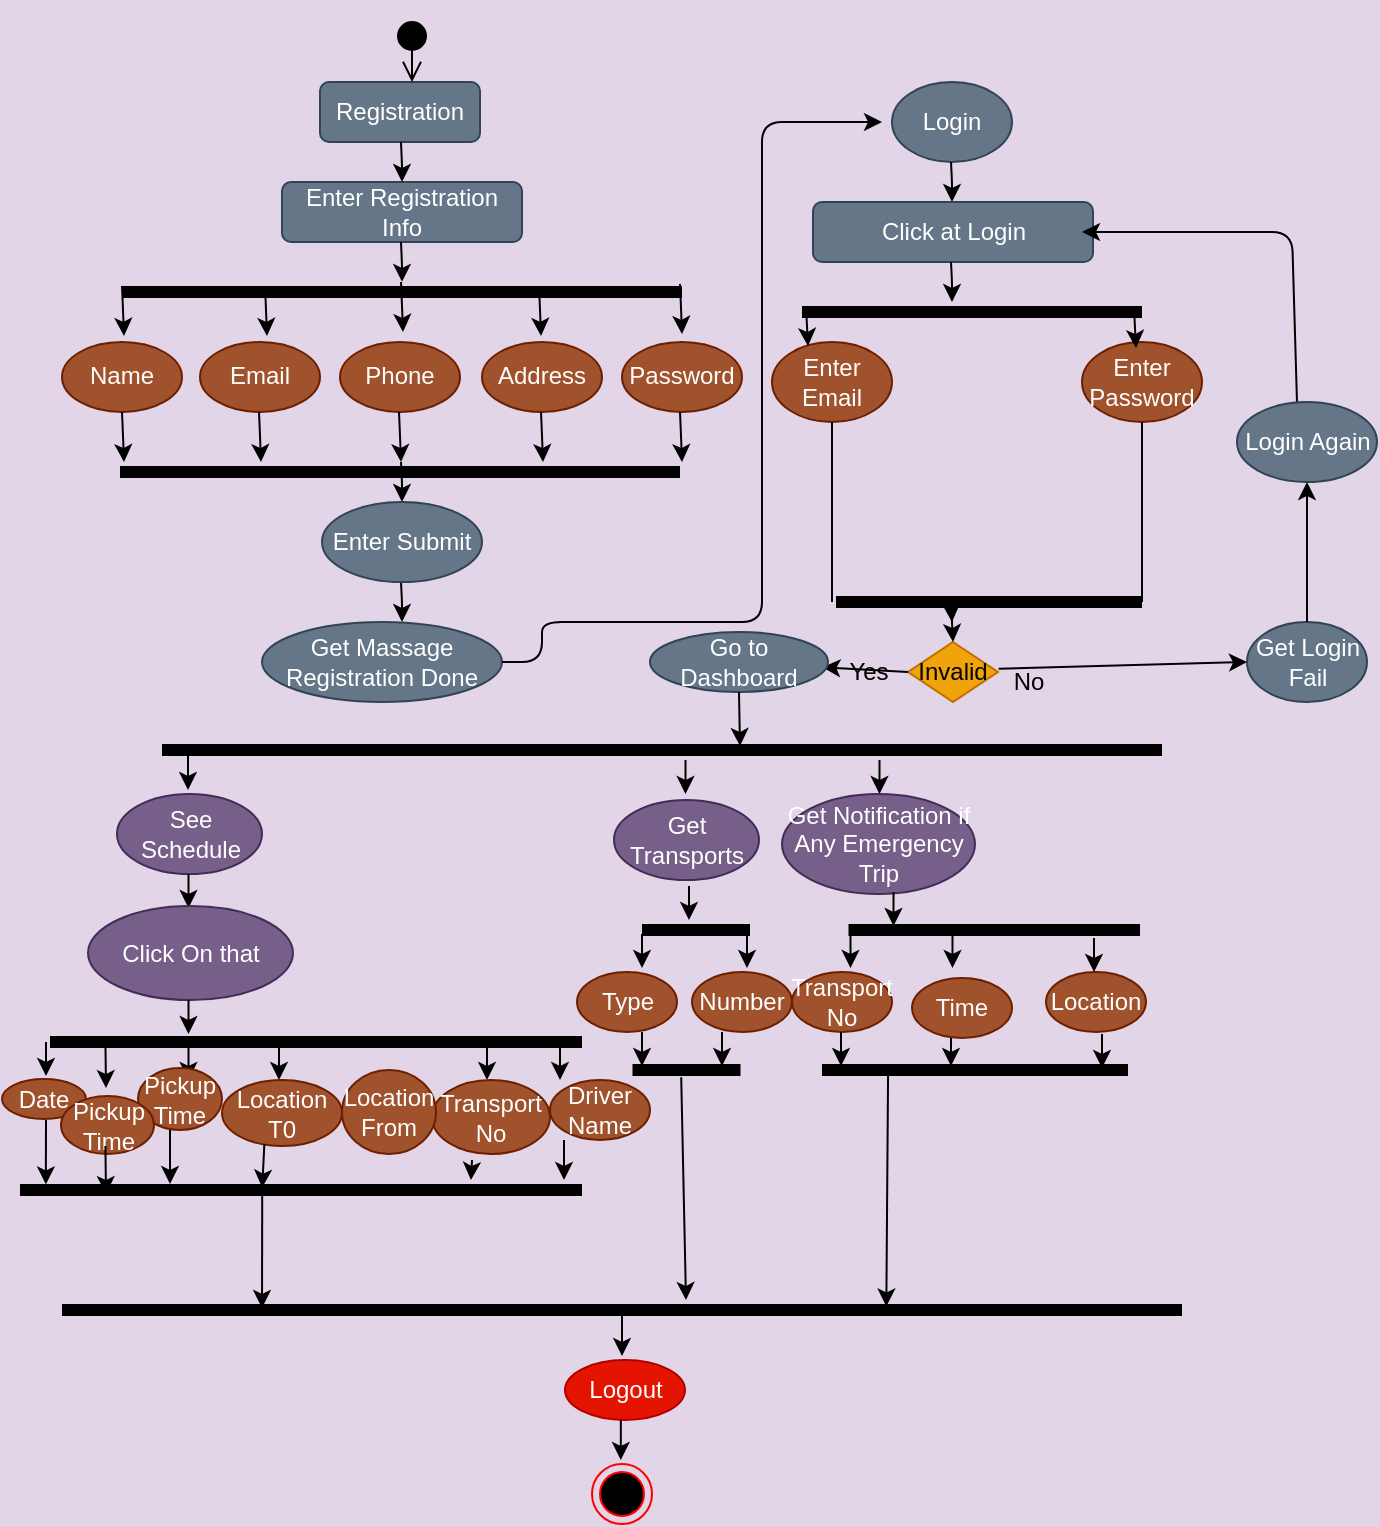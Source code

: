 <mxfile version="15.4.1" type="github">
  <diagram id="tKXObVT6ODstsICqTzrA" name="Page-1">
    <mxGraphModel dx="1422" dy="767" grid="0" gridSize="10" guides="1" tooltips="1" connect="1" arrows="1" fold="1" page="1" pageScale="1" pageWidth="827" pageHeight="1169" background="#E1D5E7" math="0" shadow="0">
      <root>
        <mxCell id="0" />
        <mxCell id="1" parent="0" />
        <mxCell id="a5vDsfFaX1BTuz3lG2Y1-60" value="" style="endArrow=classic;html=1;" parent="1" edge="1">
          <mxGeometry x="30" y="51" width="50" height="50" as="geometry">
            <mxPoint x="199.5" y="261" as="sourcePoint" />
            <mxPoint x="200" y="281" as="targetPoint" />
            <Array as="points">
              <mxPoint x="200" y="271" />
            </Array>
          </mxGeometry>
        </mxCell>
        <mxCell id="a5vDsfFaX1BTuz3lG2Y1-61" value="Get Massage Registration Done" style="ellipse;whiteSpace=wrap;html=1;fillColor=#647687;strokeColor=#314354;fontColor=#ffffff;" parent="1" vertex="1">
          <mxGeometry x="130" y="341" width="120" height="40" as="geometry" />
        </mxCell>
        <mxCell id="a5vDsfFaX1BTuz3lG2Y1-62" value="" style="endArrow=classic;html=1;" parent="1" edge="1">
          <mxGeometry x="30" y="41" width="50" height="50" as="geometry">
            <mxPoint x="199.5" y="321" as="sourcePoint" />
            <mxPoint x="200" y="341" as="targetPoint" />
            <Array as="points">
              <mxPoint x="200" y="331" />
            </Array>
          </mxGeometry>
        </mxCell>
        <mxCell id="a5vDsfFaX1BTuz3lG2Y1-63" value="Enter Submit" style="ellipse;whiteSpace=wrap;html=1;fillColor=#647687;strokeColor=#314354;fontColor=#ffffff;" parent="1" vertex="1">
          <mxGeometry x="160" y="281" width="80" height="40" as="geometry" />
        </mxCell>
        <mxCell id="a5vDsfFaX1BTuz3lG2Y1-64" value="" style="endArrow=classic;html=1;exitX=1;exitY=0.5;exitDx=0;exitDy=0;" parent="1" source="a5vDsfFaX1BTuz3lG2Y1-61" edge="1">
          <mxGeometry x="30" y="71" width="50" height="50" as="geometry">
            <mxPoint x="260" y="351" as="sourcePoint" />
            <mxPoint x="440" y="91" as="targetPoint" />
            <Array as="points">
              <mxPoint x="270" y="361" />
              <mxPoint x="270" y="341" />
              <mxPoint x="380" y="341" />
              <mxPoint x="380" y="261" />
              <mxPoint x="380" y="91" />
            </Array>
          </mxGeometry>
        </mxCell>
        <mxCell id="a5vDsfFaX1BTuz3lG2Y1-65" value="Login" style="ellipse;whiteSpace=wrap;html=1;fillColor=#647687;strokeColor=#314354;fontColor=#ffffff;" parent="1" vertex="1">
          <mxGeometry x="445" y="71" width="60" height="40" as="geometry" />
        </mxCell>
        <mxCell id="a5vDsfFaX1BTuz3lG2Y1-66" value="" style="endArrow=classic;html=1;" parent="1" edge="1">
          <mxGeometry x="30" y="21" width="50" height="50" as="geometry">
            <mxPoint x="474.5" y="111" as="sourcePoint" />
            <mxPoint x="475" y="131" as="targetPoint" />
            <Array as="points">
              <mxPoint x="475" y="121" />
            </Array>
          </mxGeometry>
        </mxCell>
        <mxCell id="a5vDsfFaX1BTuz3lG2Y1-67" value="Click at Login" style="rounded=1;whiteSpace=wrap;html=1;fillColor=#647687;strokeColor=#314354;fontColor=#ffffff;" parent="1" vertex="1">
          <mxGeometry x="405.5" y="131" width="140" height="30" as="geometry" />
        </mxCell>
        <mxCell id="a5vDsfFaX1BTuz3lG2Y1-68" value="" style="endArrow=classic;html=1;" parent="1" edge="1">
          <mxGeometry x="30" y="11" width="50" height="50" as="geometry">
            <mxPoint x="474.5" y="161" as="sourcePoint" />
            <mxPoint x="475" y="181" as="targetPoint" />
            <Array as="points">
              <mxPoint x="475" y="171" />
            </Array>
          </mxGeometry>
        </mxCell>
        <mxCell id="a5vDsfFaX1BTuz3lG2Y1-69" value="Enter Email" style="ellipse;whiteSpace=wrap;html=1;fillColor=#a0522d;strokeColor=#6D1F00;fontColor=#ffffff;" parent="1" vertex="1">
          <mxGeometry x="385" y="201" width="60" height="40" as="geometry" />
        </mxCell>
        <mxCell id="a5vDsfFaX1BTuz3lG2Y1-70" value="Enter Password" style="ellipse;whiteSpace=wrap;html=1;fillColor=#a0522d;strokeColor=#6D1F00;fontColor=#ffffff;" parent="1" vertex="1">
          <mxGeometry x="540" y="201" width="60" height="40" as="geometry" />
        </mxCell>
        <mxCell id="a5vDsfFaX1BTuz3lG2Y1-71" value="" style="endArrow=classic;html=1;" parent="1" edge="1">
          <mxGeometry x="56" y="4" width="50" height="50" as="geometry">
            <mxPoint x="566" y="184" as="sourcePoint" />
            <mxPoint x="567" y="204" as="targetPoint" />
            <Array as="points">
              <mxPoint x="566.5" y="194" />
            </Array>
          </mxGeometry>
        </mxCell>
        <mxCell id="a5vDsfFaX1BTuz3lG2Y1-72" value="" style="endArrow=none;html=1;entryX=0.5;entryY=1;entryDx=0;entryDy=0;" parent="1" target="a5vDsfFaX1BTuz3lG2Y1-69" edge="1">
          <mxGeometry x="30" y="71" width="50" height="50" as="geometry">
            <mxPoint x="415" y="331" as="sourcePoint" />
            <mxPoint x="460" y="281" as="targetPoint" />
          </mxGeometry>
        </mxCell>
        <mxCell id="a5vDsfFaX1BTuz3lG2Y1-73" value="" style="endArrow=none;html=1;entryX=0.5;entryY=1;entryDx=0;entryDy=0;" parent="1" target="a5vDsfFaX1BTuz3lG2Y1-70" edge="1">
          <mxGeometry x="30" y="71" width="50" height="50" as="geometry">
            <mxPoint x="570" y="331" as="sourcePoint" />
            <mxPoint x="460" y="281" as="targetPoint" />
          </mxGeometry>
        </mxCell>
        <mxCell id="a5vDsfFaX1BTuz3lG2Y1-74" value="" style="endArrow=classic;html=1;" parent="1" edge="1">
          <mxGeometry x="30" y="71" width="50" height="50" as="geometry">
            <mxPoint x="474.5" y="331" as="sourcePoint" />
            <mxPoint x="475" y="341" as="targetPoint" />
            <Array as="points">
              <mxPoint x="475" y="341" />
            </Array>
          </mxGeometry>
        </mxCell>
        <mxCell id="a5vDsfFaX1BTuz3lG2Y1-75" value="Invalid" style="rhombus;whiteSpace=wrap;html=1;fillColor=#f0a30a;strokeColor=#BD7000;fontColor=#000000;" parent="1" vertex="1">
          <mxGeometry x="453" y="351" width="45" height="30" as="geometry" />
        </mxCell>
        <mxCell id="a5vDsfFaX1BTuz3lG2Y1-76" value="" style="endArrow=classic;html=1;exitX=0;exitY=0.5;exitDx=0;exitDy=0;entryX=-0.07;entryY=0.38;entryDx=0;entryDy=0;entryPerimeter=0;" parent="1" source="a5vDsfFaX1BTuz3lG2Y1-75" target="a5vDsfFaX1BTuz3lG2Y1-78" edge="1">
          <mxGeometry x="30" y="71" width="50" height="50" as="geometry">
            <mxPoint x="410" y="431" as="sourcePoint" />
            <mxPoint x="420" y="381" as="targetPoint" />
          </mxGeometry>
        </mxCell>
        <mxCell id="a5vDsfFaX1BTuz3lG2Y1-77" value="Go to Dashboard" style="ellipse;whiteSpace=wrap;html=1;fillColor=#647687;strokeColor=#314354;fontColor=#ffffff;" parent="1" vertex="1">
          <mxGeometry x="324" y="346" width="89" height="30" as="geometry" />
        </mxCell>
        <mxCell id="a5vDsfFaX1BTuz3lG2Y1-78" value="Yes" style="text;html=1;align=center;verticalAlign=middle;resizable=0;points=[];autosize=1;strokeColor=none;" parent="1" vertex="1">
          <mxGeometry x="413" y="356" width="40" height="20" as="geometry" />
        </mxCell>
        <mxCell id="a5vDsfFaX1BTuz3lG2Y1-79" value="No" style="text;html=1;align=center;verticalAlign=middle;resizable=0;points=[];autosize=1;strokeColor=none;" parent="1" vertex="1">
          <mxGeometry x="498" y="361" width="30" height="20" as="geometry" />
        </mxCell>
        <mxCell id="a5vDsfFaX1BTuz3lG2Y1-80" value="Get Login Fail" style="ellipse;whiteSpace=wrap;html=1;fillColor=#647687;strokeColor=#314354;fontColor=#ffffff;" parent="1" vertex="1">
          <mxGeometry x="622.5" y="341" width="60" height="40" as="geometry" />
        </mxCell>
        <mxCell id="a5vDsfFaX1BTuz3lG2Y1-81" value="" style="endArrow=classic;html=1;entryX=0;entryY=0.5;entryDx=0;entryDy=0;exitX=0.011;exitY=0.167;exitDx=0;exitDy=0;exitPerimeter=0;" parent="1" source="a5vDsfFaX1BTuz3lG2Y1-79" target="a5vDsfFaX1BTuz3lG2Y1-80" edge="1">
          <mxGeometry x="30" y="63" width="50" height="50" as="geometry">
            <mxPoint x="497" y="373" as="sourcePoint" />
            <mxPoint x="590" y="373" as="targetPoint" />
          </mxGeometry>
        </mxCell>
        <mxCell id="a5vDsfFaX1BTuz3lG2Y1-82" value="" style="endArrow=classic;html=1;exitX=0.5;exitY=0;exitDx=0;exitDy=0;" parent="1" edge="1">
          <mxGeometry x="25" y="71" width="50" height="50" as="geometry">
            <mxPoint x="647.5" y="231" as="sourcePoint" />
            <mxPoint x="540" y="146" as="targetPoint" />
            <Array as="points">
              <mxPoint x="645" y="146" />
            </Array>
          </mxGeometry>
        </mxCell>
        <mxCell id="a5vDsfFaX1BTuz3lG2Y1-83" value="Login Again" style="ellipse;whiteSpace=wrap;html=1;fillColor=#647687;strokeColor=#314354;fontColor=#ffffff;" parent="1" vertex="1">
          <mxGeometry x="617.5" y="231" width="70" height="40" as="geometry" />
        </mxCell>
        <mxCell id="a5vDsfFaX1BTuz3lG2Y1-84" value="" style="endArrow=classic;html=1;exitX=0.5;exitY=0;exitDx=0;exitDy=0;entryX=0.5;entryY=1;entryDx=0;entryDy=0;" parent="1" source="a5vDsfFaX1BTuz3lG2Y1-80" target="a5vDsfFaX1BTuz3lG2Y1-83" edge="1">
          <mxGeometry x="30" y="71" width="50" height="50" as="geometry">
            <mxPoint x="410" y="431" as="sourcePoint" />
            <mxPoint x="460" y="381" as="targetPoint" />
          </mxGeometry>
        </mxCell>
        <mxCell id="a5vDsfFaX1BTuz3lG2Y1-85" value="Registration" style="rounded=1;whiteSpace=wrap;html=1;fillColor=#647687;strokeColor=#314354;fontColor=#ffffff;" parent="1" vertex="1">
          <mxGeometry x="159" y="71" width="80" height="30" as="geometry" />
        </mxCell>
        <mxCell id="a5vDsfFaX1BTuz3lG2Y1-86" value="Enter Registration Info" style="rounded=1;whiteSpace=wrap;html=1;fillColor=#647687;strokeColor=#314354;fontColor=#ffffff;" parent="1" vertex="1">
          <mxGeometry x="140" y="121" width="120" height="30" as="geometry" />
        </mxCell>
        <mxCell id="a5vDsfFaX1BTuz3lG2Y1-87" value="" style="endArrow=classic;html=1;" parent="1" edge="1">
          <mxGeometry x="30" y="66.142" width="50" height="58.294" as="geometry">
            <mxPoint x="199.5" y="101.118" as="sourcePoint" />
            <mxPoint x="200" y="121" as="targetPoint" />
            <Array as="points">
              <mxPoint x="200" y="112.777" />
            </Array>
          </mxGeometry>
        </mxCell>
        <mxCell id="a5vDsfFaX1BTuz3lG2Y1-88" value="" style="endArrow=classic;html=1;" parent="1" edge="1">
          <mxGeometry x="30" y="46.072" width="50" height="58.294" as="geometry">
            <mxPoint x="199.5" y="151.001" as="sourcePoint" />
            <mxPoint x="200" y="170.93" as="targetPoint" />
            <Array as="points">
              <mxPoint x="200" y="162.66" />
            </Array>
          </mxGeometry>
        </mxCell>
        <mxCell id="a5vDsfFaX1BTuz3lG2Y1-89" value="Name" style="ellipse;whiteSpace=wrap;html=1;fillColor=#a0522d;strokeColor=#6D1F00;fontColor=#ffffff;" parent="1" vertex="1">
          <mxGeometry x="30" y="201.004" width="60" height="34.976" as="geometry" />
        </mxCell>
        <mxCell id="a5vDsfFaX1BTuz3lG2Y1-90" value="Email" style="ellipse;whiteSpace=wrap;html=1;fillColor=#a0522d;strokeColor=#6D1F00;fontColor=#ffffff;" parent="1" vertex="1">
          <mxGeometry x="99" y="201.004" width="60" height="34.976" as="geometry" />
        </mxCell>
        <mxCell id="a5vDsfFaX1BTuz3lG2Y1-91" value="Phone" style="ellipse;whiteSpace=wrap;html=1;fillColor=#a0522d;strokeColor=#6D1F00;fontColor=#ffffff;" parent="1" vertex="1">
          <mxGeometry x="169" y="201.004" width="60" height="34.976" as="geometry" />
        </mxCell>
        <mxCell id="a5vDsfFaX1BTuz3lG2Y1-92" value="Address" style="ellipse;whiteSpace=wrap;html=1;fillColor=#a0522d;strokeColor=#6D1F00;fontColor=#ffffff;" parent="1" vertex="1">
          <mxGeometry x="240" y="201.004" width="60" height="34.976" as="geometry" />
        </mxCell>
        <mxCell id="a5vDsfFaX1BTuz3lG2Y1-93" value="Password" style="ellipse;whiteSpace=wrap;html=1;fillColor=#a0522d;strokeColor=#6D1F00;fontColor=#ffffff;" parent="1" vertex="1">
          <mxGeometry x="310" y="201.004" width="60" height="34.976" as="geometry" />
        </mxCell>
        <mxCell id="a5vDsfFaX1BTuz3lG2Y1-94" value="" style="html=1;verticalAlign=bottom;startArrow=circle;startFill=1;endArrow=open;startSize=6;endSize=8;" parent="1" edge="1">
          <mxGeometry x="30" y="40" width="80" as="geometry">
            <mxPoint x="205" y="40" as="sourcePoint" />
            <mxPoint x="205" y="71" as="targetPoint" />
          </mxGeometry>
        </mxCell>
        <mxCell id="a5vDsfFaX1BTuz3lG2Y1-95" value="" style="shape=line;html=1;strokeWidth=6;" parent="1" vertex="1">
          <mxGeometry x="60" y="171" width="280" height="10" as="geometry" />
        </mxCell>
        <mxCell id="a5vDsfFaX1BTuz3lG2Y1-96" value="" style="endArrow=classic;html=1;" parent="1" edge="1">
          <mxGeometry x="30" y="33.092" width="50" height="58.294" as="geometry">
            <mxPoint x="60" y="172.997" as="sourcePoint" />
            <mxPoint x="61" y="197.95" as="targetPoint" />
            <Array as="points">
              <mxPoint x="60.5" y="184.656" />
            </Array>
          </mxGeometry>
        </mxCell>
        <mxCell id="a5vDsfFaX1BTuz3lG2Y1-97" value="" style="endArrow=classic;html=1;" parent="1" edge="1">
          <mxGeometry x="101.5" y="33.092" width="50" height="58.294" as="geometry">
            <mxPoint x="131.5" y="172.997" as="sourcePoint" />
            <mxPoint x="132.5" y="197.95" as="targetPoint" />
            <Array as="points">
              <mxPoint x="132" y="184.656" />
            </Array>
          </mxGeometry>
        </mxCell>
        <mxCell id="a5vDsfFaX1BTuz3lG2Y1-98" value="" style="endArrow=classic;html=1;" parent="1" edge="1">
          <mxGeometry x="169.5" y="31.092" width="50" height="58.294" as="geometry">
            <mxPoint x="199.5" y="170.997" as="sourcePoint" />
            <mxPoint x="200.5" y="195.95" as="targetPoint" />
            <Array as="points">
              <mxPoint x="200" y="182.656" />
            </Array>
          </mxGeometry>
        </mxCell>
        <mxCell id="a5vDsfFaX1BTuz3lG2Y1-99" value="" style="endArrow=classic;html=1;" parent="1" edge="1">
          <mxGeometry x="238.5" y="33.092" width="50" height="58.294" as="geometry">
            <mxPoint x="268.5" y="172.997" as="sourcePoint" />
            <mxPoint x="269.5" y="197.95" as="targetPoint" />
            <Array as="points">
              <mxPoint x="269" y="184.656" />
            </Array>
          </mxGeometry>
        </mxCell>
        <mxCell id="a5vDsfFaX1BTuz3lG2Y1-100" value="" style="endArrow=classic;html=1;" parent="1" edge="1">
          <mxGeometry x="309" y="32.092" width="50" height="58.294" as="geometry">
            <mxPoint x="339" y="171.997" as="sourcePoint" />
            <mxPoint x="340" y="196.95" as="targetPoint" />
            <Array as="points">
              <mxPoint x="339.5" y="183.656" />
            </Array>
          </mxGeometry>
        </mxCell>
        <mxCell id="a5vDsfFaX1BTuz3lG2Y1-101" value="" style="endArrow=classic;html=1;" parent="1" edge="1">
          <mxGeometry x="30" y="96.072" width="50" height="58.294" as="geometry">
            <mxPoint x="60" y="235.977" as="sourcePoint" />
            <mxPoint x="61" y="261" as="targetPoint" />
            <Array as="points">
              <mxPoint x="60.5" y="247.636" />
            </Array>
          </mxGeometry>
        </mxCell>
        <mxCell id="a5vDsfFaX1BTuz3lG2Y1-102" value="" style="endArrow=classic;html=1;" parent="1" edge="1">
          <mxGeometry x="98.5" y="96.072" width="50" height="58.294" as="geometry">
            <mxPoint x="128.5" y="235.977" as="sourcePoint" />
            <mxPoint x="129.5" y="261" as="targetPoint" />
            <Array as="points">
              <mxPoint x="129" y="247.636" />
            </Array>
          </mxGeometry>
        </mxCell>
        <mxCell id="a5vDsfFaX1BTuz3lG2Y1-103" value="" style="endArrow=classic;html=1;" parent="1" edge="1">
          <mxGeometry x="168.5" y="96.072" width="50" height="58.294" as="geometry">
            <mxPoint x="198.5" y="235.977" as="sourcePoint" />
            <mxPoint x="199.5" y="261" as="targetPoint" />
            <Array as="points">
              <mxPoint x="199" y="247.636" />
            </Array>
          </mxGeometry>
        </mxCell>
        <mxCell id="a5vDsfFaX1BTuz3lG2Y1-104" value="" style="endArrow=classic;html=1;" parent="1" edge="1">
          <mxGeometry x="239.5" y="96.072" width="50" height="58.294" as="geometry">
            <mxPoint x="269.5" y="235.977" as="sourcePoint" />
            <mxPoint x="270.5" y="261" as="targetPoint" />
            <Array as="points">
              <mxPoint x="270" y="247.636" />
            </Array>
          </mxGeometry>
        </mxCell>
        <mxCell id="a5vDsfFaX1BTuz3lG2Y1-105" value="" style="endArrow=classic;html=1;" parent="1" edge="1">
          <mxGeometry x="309" y="96.072" width="50" height="58.294" as="geometry">
            <mxPoint x="339" y="235.977" as="sourcePoint" />
            <mxPoint x="340" y="261" as="targetPoint" />
            <Array as="points">
              <mxPoint x="339.5" y="247.636" />
            </Array>
          </mxGeometry>
        </mxCell>
        <mxCell id="a5vDsfFaX1BTuz3lG2Y1-106" value="" style="shape=line;html=1;strokeWidth=6;" parent="1" vertex="1">
          <mxGeometry x="59" y="261" width="280" height="10" as="geometry" />
        </mxCell>
        <mxCell id="a5vDsfFaX1BTuz3lG2Y1-107" value="" style="shape=line;html=1;strokeWidth=6;" parent="1" vertex="1">
          <mxGeometry x="400" y="181" width="170" height="10" as="geometry" />
        </mxCell>
        <mxCell id="a5vDsfFaX1BTuz3lG2Y1-108" value="" style="endArrow=classic;html=1;" parent="1" edge="1">
          <mxGeometry x="-108" y="3" width="50" height="50" as="geometry">
            <mxPoint x="402" y="183" as="sourcePoint" />
            <mxPoint x="403" y="203" as="targetPoint" />
            <Array as="points">
              <mxPoint x="402.5" y="193" />
            </Array>
          </mxGeometry>
        </mxCell>
        <mxCell id="a5vDsfFaX1BTuz3lG2Y1-109" value="" style="endArrow=classic;html=1;" parent="1" edge="1">
          <mxGeometry x="-35.5" y="151" width="50" height="50" as="geometry">
            <mxPoint x="474.5" y="331" as="sourcePoint" />
            <mxPoint x="475.5" y="351" as="targetPoint" />
            <Array as="points">
              <mxPoint x="475" y="341" />
            </Array>
          </mxGeometry>
        </mxCell>
        <mxCell id="a5vDsfFaX1BTuz3lG2Y1-110" value="" style="shape=line;html=1;strokeWidth=6;" parent="1" vertex="1">
          <mxGeometry x="417" y="326" width="153" height="10" as="geometry" />
        </mxCell>
        <mxCell id="a5vDsfFaX1BTuz3lG2Y1-2" value="" style="shape=line;html=1;strokeWidth=6;rotation=0;" parent="1" vertex="1">
          <mxGeometry x="80" y="400" width="500" height="10" as="geometry" />
        </mxCell>
        <mxCell id="a5vDsfFaX1BTuz3lG2Y1-3" value="" style="endArrow=classic;html=1;" parent="1" edge="1">
          <mxGeometry x="35" y="307" width="50" height="50" as="geometry">
            <mxPoint x="93" y="408" as="sourcePoint" />
            <mxPoint x="93" y="425" as="targetPoint" />
          </mxGeometry>
        </mxCell>
        <mxCell id="a5vDsfFaX1BTuz3lG2Y1-4" value="" style="endArrow=classic;html=1;" parent="1" edge="1">
          <mxGeometry x="283.75" y="309" width="50" height="50" as="geometry">
            <mxPoint x="341.75" y="410" as="sourcePoint" />
            <mxPoint x="341.75" y="427" as="targetPoint" />
          </mxGeometry>
        </mxCell>
        <mxCell id="a5vDsfFaX1BTuz3lG2Y1-5" value="" style="endArrow=classic;html=1;" parent="1" edge="1">
          <mxGeometry x="380.75" y="309" width="50" height="50" as="geometry">
            <mxPoint x="438.75" y="410" as="sourcePoint" />
            <mxPoint x="438.75" y="427" as="targetPoint" />
          </mxGeometry>
        </mxCell>
        <mxCell id="a5vDsfFaX1BTuz3lG2Y1-7" value="See Schedule" style="ellipse;whiteSpace=wrap;html=1;fillColor=#76608a;strokeColor=#432D57;fontColor=#ffffff;" parent="1" vertex="1">
          <mxGeometry x="57.5" y="427" width="72.5" height="40" as="geometry" />
        </mxCell>
        <mxCell id="a5vDsfFaX1BTuz3lG2Y1-8" value="Get Transports" style="ellipse;whiteSpace=wrap;html=1;fillColor=#76608a;strokeColor=#432D57;fontColor=#ffffff;" parent="1" vertex="1">
          <mxGeometry x="306" y="430" width="72.5" height="40" as="geometry" />
        </mxCell>
        <mxCell id="a5vDsfFaX1BTuz3lG2Y1-9" value="Get Notification if Any Emergency Trip" style="ellipse;whiteSpace=wrap;html=1;fillColor=#76608a;strokeColor=#432D57;fontColor=#ffffff;" parent="1" vertex="1">
          <mxGeometry x="390" y="427" width="96.5" height="50" as="geometry" />
        </mxCell>
        <mxCell id="a5vDsfFaX1BTuz3lG2Y1-11" value="" style="endArrow=classic;html=1;" parent="1" edge="1">
          <mxGeometry x="35.25" y="366" width="50" height="50" as="geometry">
            <mxPoint x="93.25" y="467" as="sourcePoint" />
            <mxPoint x="93.25" y="484" as="targetPoint" />
          </mxGeometry>
        </mxCell>
        <mxCell id="a5vDsfFaX1BTuz3lG2Y1-12" value="Click On that" style="ellipse;whiteSpace=wrap;html=1;fillColor=#76608a;strokeColor=#432D57;fontColor=#ffffff;" parent="1" vertex="1">
          <mxGeometry x="43" y="483" width="102.5" height="47" as="geometry" />
        </mxCell>
        <mxCell id="a5vDsfFaX1BTuz3lG2Y1-13" value="" style="shape=line;html=1;strokeWidth=6;rotation=0;" parent="1" vertex="1">
          <mxGeometry x="24" y="546" width="266" height="10" as="geometry" />
        </mxCell>
        <mxCell id="a5vDsfFaX1BTuz3lG2Y1-14" value="" style="endArrow=classic;html=1;" parent="1" edge="1">
          <mxGeometry x="35.25" y="429" width="50" height="50" as="geometry">
            <mxPoint x="93.25" y="530" as="sourcePoint" />
            <mxPoint x="93.25" y="547" as="targetPoint" />
          </mxGeometry>
        </mxCell>
        <mxCell id="a5vDsfFaX1BTuz3lG2Y1-15" value="" style="endArrow=classic;html=1;" parent="1" edge="1">
          <mxGeometry x="-29" y="450" width="50" height="50" as="geometry">
            <mxPoint x="22" y="551" as="sourcePoint" />
            <mxPoint x="22" y="568" as="targetPoint" />
          </mxGeometry>
        </mxCell>
        <mxCell id="a5vDsfFaX1BTuz3lG2Y1-16" value="" style="endArrow=classic;html=1;" parent="1" edge="1">
          <mxGeometry x="35.25" y="452" width="50" height="50" as="geometry">
            <mxPoint x="93.25" y="553" as="sourcePoint" />
            <mxPoint x="93.25" y="570" as="targetPoint" />
          </mxGeometry>
        </mxCell>
        <mxCell id="a5vDsfFaX1BTuz3lG2Y1-17" value="" style="endArrow=classic;html=1;" parent="1" edge="1">
          <mxGeometry x="80.5" y="452" width="50" height="50" as="geometry">
            <mxPoint x="138.5" y="553" as="sourcePoint" />
            <mxPoint x="138.5" y="570" as="targetPoint" />
          </mxGeometry>
        </mxCell>
        <mxCell id="a5vDsfFaX1BTuz3lG2Y1-18" value="" style="endArrow=classic;html=1;" parent="1" edge="1">
          <mxGeometry x="184.5" y="452" width="50" height="50" as="geometry">
            <mxPoint x="242.5" y="553" as="sourcePoint" />
            <mxPoint x="242.5" y="570" as="targetPoint" />
          </mxGeometry>
        </mxCell>
        <mxCell id="a5vDsfFaX1BTuz3lG2Y1-19" value="" style="endArrow=classic;html=1;" parent="1" edge="1">
          <mxGeometry x="221" y="452" width="50" height="50" as="geometry">
            <mxPoint x="279" y="553" as="sourcePoint" />
            <mxPoint x="279" y="570" as="targetPoint" />
          </mxGeometry>
        </mxCell>
        <mxCell id="a5vDsfFaX1BTuz3lG2Y1-20" value="Date" style="ellipse;whiteSpace=wrap;html=1;fillColor=#a0522d;strokeColor=#6D1F00;fontColor=#ffffff;" parent="1" vertex="1">
          <mxGeometry y="569.5" width="42" height="20" as="geometry" />
        </mxCell>
        <mxCell id="a5vDsfFaX1BTuz3lG2Y1-21" value="Pickup&lt;br&gt;Time" style="ellipse;whiteSpace=wrap;html=1;fillColor=#a0522d;strokeColor=#6D1F00;fontColor=#ffffff;" parent="1" vertex="1">
          <mxGeometry x="68" y="564" width="42" height="31" as="geometry" />
        </mxCell>
        <mxCell id="a5vDsfFaX1BTuz3lG2Y1-22" value="Location&lt;br&gt;T0" style="ellipse;whiteSpace=wrap;html=1;fillColor=#a0522d;strokeColor=#6D1F00;fontColor=#ffffff;" parent="1" vertex="1">
          <mxGeometry x="110" y="570" width="60" height="33" as="geometry" />
        </mxCell>
        <mxCell id="a5vDsfFaX1BTuz3lG2Y1-23" value="Transport No" style="ellipse;whiteSpace=wrap;html=1;fillColor=#a0522d;strokeColor=#6D1F00;fontColor=#ffffff;" parent="1" vertex="1">
          <mxGeometry x="215" y="570" width="59" height="37" as="geometry" />
        </mxCell>
        <mxCell id="a5vDsfFaX1BTuz3lG2Y1-24" value="Driver Name" style="ellipse;whiteSpace=wrap;html=1;fillColor=#a0522d;strokeColor=#6D1F00;fontColor=#ffffff;" parent="1" vertex="1">
          <mxGeometry x="274" y="570" width="50" height="30" as="geometry" />
        </mxCell>
        <mxCell id="a5vDsfFaX1BTuz3lG2Y1-25" value="" style="shape=line;html=1;strokeWidth=6;rotation=0;" parent="1" vertex="1">
          <mxGeometry x="9" y="620" width="281" height="10" as="geometry" />
        </mxCell>
        <mxCell id="a5vDsfFaX1BTuz3lG2Y1-26" value="" style="endArrow=classic;html=1;" parent="1" edge="1">
          <mxGeometry x="223" y="499" width="50" height="50" as="geometry">
            <mxPoint x="281" y="600" as="sourcePoint" />
            <mxPoint x="281" y="620" as="targetPoint" />
          </mxGeometry>
        </mxCell>
        <mxCell id="a5vDsfFaX1BTuz3lG2Y1-27" value="" style="endArrow=classic;html=1;" parent="1" edge="1">
          <mxGeometry x="176.5" y="502" width="50" height="50" as="geometry">
            <mxPoint x="235" y="610" as="sourcePoint" />
            <mxPoint x="234.5" y="620" as="targetPoint" />
          </mxGeometry>
        </mxCell>
        <mxCell id="a5vDsfFaX1BTuz3lG2Y1-28" value="" style="endArrow=classic;html=1;entryX=0.431;entryY=0.38;entryDx=0;entryDy=0;entryPerimeter=0;exitX=0.353;exitY=0.97;exitDx=0;exitDy=0;exitPerimeter=0;" parent="1" source="a5vDsfFaX1BTuz3lG2Y1-22" target="a5vDsfFaX1BTuz3lG2Y1-25" edge="1">
          <mxGeometry x="80.5" y="489" width="50" height="50" as="geometry">
            <mxPoint x="140" y="606" as="sourcePoint" />
            <mxPoint x="138.5" y="607" as="targetPoint" />
          </mxGeometry>
        </mxCell>
        <mxCell id="a5vDsfFaX1BTuz3lG2Y1-29" value="" style="endArrow=classic;html=1;" parent="1" edge="1">
          <mxGeometry x="27.5" y="489" width="50" height="50" as="geometry">
            <mxPoint x="84" y="595" as="sourcePoint" />
            <mxPoint x="84" y="622" as="targetPoint" />
          </mxGeometry>
        </mxCell>
        <mxCell id="a5vDsfFaX1BTuz3lG2Y1-30" value="" style="endArrow=classic;html=1;entryX=0.04;entryY=0.22;entryDx=0;entryDy=0;entryPerimeter=0;" parent="1" edge="1">
          <mxGeometry x="-36" y="489" width="50" height="50" as="geometry">
            <mxPoint x="22" y="590" as="sourcePoint" />
            <mxPoint x="21.92" y="622.2" as="targetPoint" />
          </mxGeometry>
        </mxCell>
        <mxCell id="a5vDsfFaX1BTuz3lG2Y1-31" value="" style="endArrow=classic;html=1;exitX=0.431;exitY=0.62;exitDx=0;exitDy=0;exitPerimeter=0;" parent="1" source="a5vDsfFaX1BTuz3lG2Y1-25" edge="1">
          <mxGeometry x="18" y="400" width="50" height="50" as="geometry">
            <mxPoint x="390" y="600" as="sourcePoint" />
            <mxPoint x="130" y="684" as="targetPoint" />
          </mxGeometry>
        </mxCell>
        <mxCell id="a5vDsfFaX1BTuz3lG2Y1-32" value="" style="shape=line;html=1;strokeWidth=6;rotation=0;" parent="1" vertex="1">
          <mxGeometry x="320" y="490" width="54" height="10" as="geometry" />
        </mxCell>
        <mxCell id="a5vDsfFaX1BTuz3lG2Y1-33" value="" style="endArrow=classic;html=1;" parent="1" edge="1">
          <mxGeometry x="285.5" y="372" width="50" height="50" as="geometry">
            <mxPoint x="343.5" y="473" as="sourcePoint" />
            <mxPoint x="343.5" y="490" as="targetPoint" />
          </mxGeometry>
        </mxCell>
        <mxCell id="a5vDsfFaX1BTuz3lG2Y1-34" value="" style="endArrow=classic;html=1;" parent="1" edge="1">
          <mxGeometry x="262" y="396" width="50" height="50" as="geometry">
            <mxPoint x="320" y="497" as="sourcePoint" />
            <mxPoint x="320" y="514" as="targetPoint" />
          </mxGeometry>
        </mxCell>
        <mxCell id="a5vDsfFaX1BTuz3lG2Y1-35" value="" style="endArrow=classic;html=1;" parent="1" edge="1">
          <mxGeometry x="314.5" y="396" width="50" height="50" as="geometry">
            <mxPoint x="372.5" y="497" as="sourcePoint" />
            <mxPoint x="372.5" y="514" as="targetPoint" />
          </mxGeometry>
        </mxCell>
        <mxCell id="a5vDsfFaX1BTuz3lG2Y1-36" value="Type" style="ellipse;whiteSpace=wrap;html=1;fillColor=#a0522d;strokeColor=#6D1F00;fontColor=#ffffff;" parent="1" vertex="1">
          <mxGeometry x="287.5" y="516" width="50" height="30" as="geometry" />
        </mxCell>
        <mxCell id="a5vDsfFaX1BTuz3lG2Y1-37" value="Number" style="ellipse;whiteSpace=wrap;html=1;fillColor=#a0522d;strokeColor=#6D1F00;fontColor=#ffffff;" parent="1" vertex="1">
          <mxGeometry x="345" y="516" width="50" height="30" as="geometry" />
        </mxCell>
        <mxCell id="a5vDsfFaX1BTuz3lG2Y1-38" value="" style="shape=line;html=1;strokeWidth=6;rotation=0;" parent="1" vertex="1">
          <mxGeometry x="315.25" y="560" width="54" height="10" as="geometry" />
        </mxCell>
        <mxCell id="a5vDsfFaX1BTuz3lG2Y1-39" value="" style="endArrow=classic;html=1;" parent="1" edge="1">
          <mxGeometry x="302" y="445" width="50" height="50" as="geometry">
            <mxPoint x="360" y="546" as="sourcePoint" />
            <mxPoint x="360" y="563" as="targetPoint" />
          </mxGeometry>
        </mxCell>
        <mxCell id="a5vDsfFaX1BTuz3lG2Y1-40" value="" style="endArrow=classic;html=1;" parent="1" edge="1">
          <mxGeometry x="262" y="445" width="50" height="50" as="geometry">
            <mxPoint x="320" y="546" as="sourcePoint" />
            <mxPoint x="320" y="563" as="targetPoint" />
          </mxGeometry>
        </mxCell>
        <mxCell id="a5vDsfFaX1BTuz3lG2Y1-41" value="" style="endArrow=classic;html=1;exitX=0.451;exitY=0.86;exitDx=0;exitDy=0;exitPerimeter=0;" parent="1" source="a5vDsfFaX1BTuz3lG2Y1-38" edge="1">
          <mxGeometry x="18" y="400" width="50" height="50" as="geometry">
            <mxPoint x="390" y="590" as="sourcePoint" />
            <mxPoint x="342" y="680" as="targetPoint" />
          </mxGeometry>
        </mxCell>
        <mxCell id="a5vDsfFaX1BTuz3lG2Y1-42" value="" style="endArrow=classic;html=1;" parent="1" edge="1">
          <mxGeometry x="387.75" y="375" width="50" height="50" as="geometry">
            <mxPoint x="445.75" y="476" as="sourcePoint" />
            <mxPoint x="445.75" y="493" as="targetPoint" />
          </mxGeometry>
        </mxCell>
        <mxCell id="a5vDsfFaX1BTuz3lG2Y1-43" value="" style="shape=line;html=1;strokeWidth=6;rotation=0;" parent="1" vertex="1">
          <mxGeometry x="423.25" y="490" width="145.75" height="10" as="geometry" />
        </mxCell>
        <mxCell id="a5vDsfFaX1BTuz3lG2Y1-44" value="" style="endArrow=classic;html=1;" parent="1" edge="1">
          <mxGeometry x="366.25" y="396" width="50" height="50" as="geometry">
            <mxPoint x="424.25" y="497" as="sourcePoint" />
            <mxPoint x="424.25" y="514" as="targetPoint" />
          </mxGeometry>
        </mxCell>
        <mxCell id="a5vDsfFaX1BTuz3lG2Y1-45" value="" style="endArrow=classic;html=1;" parent="1" edge="1">
          <mxGeometry x="417.25" y="396" width="50" height="50" as="geometry">
            <mxPoint x="475.25" y="497" as="sourcePoint" />
            <mxPoint x="475.25" y="514" as="targetPoint" />
          </mxGeometry>
        </mxCell>
        <mxCell id="a5vDsfFaX1BTuz3lG2Y1-46" value="Transport No" style="ellipse;whiteSpace=wrap;html=1;fillColor=#a0522d;strokeColor=#6D1F00;fontColor=#ffffff;" parent="1" vertex="1">
          <mxGeometry x="395" y="516" width="50" height="30" as="geometry" />
        </mxCell>
        <mxCell id="a5vDsfFaX1BTuz3lG2Y1-47" value="Location" style="ellipse;whiteSpace=wrap;html=1;fillColor=#a0522d;strokeColor=#6D1F00;fontColor=#ffffff;" parent="1" vertex="1">
          <mxGeometry x="522" y="516" width="50" height="30" as="geometry" />
        </mxCell>
        <mxCell id="a5vDsfFaX1BTuz3lG2Y1-48" value="" style="endArrow=classic;html=1;" parent="1" edge="1">
          <mxGeometry x="361.5" y="445" width="50" height="50" as="geometry">
            <mxPoint x="419.5" y="546" as="sourcePoint" />
            <mxPoint x="419.5" y="563" as="targetPoint" />
          </mxGeometry>
        </mxCell>
        <mxCell id="a5vDsfFaX1BTuz3lG2Y1-49" value="" style="endArrow=classic;html=1;" parent="1" edge="1">
          <mxGeometry x="416.5" y="445" width="50" height="50" as="geometry">
            <mxPoint x="474.5" y="546" as="sourcePoint" />
            <mxPoint x="474.5" y="563" as="targetPoint" />
          </mxGeometry>
        </mxCell>
        <mxCell id="a5vDsfFaX1BTuz3lG2Y1-50" value="" style="shape=line;html=1;strokeWidth=6;rotation=0;" parent="1" vertex="1">
          <mxGeometry x="410" y="560" width="153" height="10" as="geometry" />
        </mxCell>
        <mxCell id="a5vDsfFaX1BTuz3lG2Y1-51" value="" style="endArrow=classic;html=1;exitX=0.451;exitY=0.86;exitDx=0;exitDy=0;exitPerimeter=0;entryX=0.736;entryY=0.324;entryDx=0;entryDy=0;entryPerimeter=0;" parent="1" target="a5vDsfFaX1BTuz3lG2Y1-55" edge="1">
          <mxGeometry x="18" y="400" width="50" height="50" as="geometry">
            <mxPoint x="443.054" y="564.0" as="sourcePoint" />
            <mxPoint x="445.45" y="1076.2" as="targetPoint" />
          </mxGeometry>
        </mxCell>
        <mxCell id="a5vDsfFaX1BTuz3lG2Y1-55" value="" style="shape=line;html=1;strokeWidth=6;rotation=0;" parent="1" vertex="1">
          <mxGeometry x="30" y="680" width="560" height="10" as="geometry" />
        </mxCell>
        <mxCell id="a5vDsfFaX1BTuz3lG2Y1-56" value="" style="endArrow=classic;html=1;" parent="1" edge="1">
          <mxGeometry x="18" y="400" width="50" height="50" as="geometry">
            <mxPoint x="310" y="688" as="sourcePoint" />
            <mxPoint x="310" y="708" as="targetPoint" />
          </mxGeometry>
        </mxCell>
        <mxCell id="a5vDsfFaX1BTuz3lG2Y1-57" value="Logout" style="ellipse;whiteSpace=wrap;html=1;fillColor=#e51400;strokeColor=#B20000;fontColor=#ffffff;" parent="1" vertex="1">
          <mxGeometry x="281.5" y="710" width="60" height="30" as="geometry" />
        </mxCell>
        <mxCell id="a5vDsfFaX1BTuz3lG2Y1-58" value="" style="endArrow=classic;html=1;" parent="1" edge="1">
          <mxGeometry x="18" y="400" width="50" height="50" as="geometry">
            <mxPoint x="309.41" y="740.0" as="sourcePoint" />
            <mxPoint x="309.41" y="760.0" as="targetPoint" />
          </mxGeometry>
        </mxCell>
        <mxCell id="a5vDsfFaX1BTuz3lG2Y1-111" value="" style="endArrow=classic;html=1;exitX=0.5;exitY=1;exitDx=0;exitDy=0;entryX=0.578;entryY=0.3;entryDx=0;entryDy=0;entryPerimeter=0;" parent="1" source="a5vDsfFaX1BTuz3lG2Y1-77" target="a5vDsfFaX1BTuz3lG2Y1-2" edge="1">
          <mxGeometry width="50" height="50" relative="1" as="geometry">
            <mxPoint x="390" y="490" as="sourcePoint" />
            <mxPoint x="440" y="440" as="targetPoint" />
          </mxGeometry>
        </mxCell>
        <mxCell id="a5vDsfFaX1BTuz3lG2Y1-112" value="" style="ellipse;html=1;shape=endState;fillColor=#000000;strokeColor=#ff0000;" parent="1" vertex="1">
          <mxGeometry x="295" y="762" width="30" height="30" as="geometry" />
        </mxCell>
        <mxCell id="vuKiZ0X63pVpHRjLYfih-1" value="Location&lt;br&gt;From" style="ellipse;whiteSpace=wrap;html=1;fillColor=#a0522d;strokeColor=#6D1F00;fontColor=#ffffff;" parent="1" vertex="1">
          <mxGeometry x="170" y="565" width="47" height="42" as="geometry" />
        </mxCell>
        <mxCell id="vuKiZ0X63pVpHRjLYfih-3" value="Pickup&lt;br&gt;Time" style="ellipse;whiteSpace=wrap;html=1;fillColor=#a0522d;strokeColor=#6D1F00;fontColor=#ffffff;" parent="1" vertex="1">
          <mxGeometry x="29.5" y="578" width="46.5" height="29" as="geometry" />
        </mxCell>
        <mxCell id="vuKiZ0X63pVpHRjLYfih-5" value="" style="endArrow=classic;html=1;sourcePerimeterSpacing=8;targetPerimeterSpacing=8;exitX=0.153;exitY=0.4;exitDx=0;exitDy=0;exitPerimeter=0;" parent="1" edge="1">
          <mxGeometry width="50" height="50" relative="1" as="geometry">
            <mxPoint x="51.698" y="550" as="sourcePoint" />
            <mxPoint x="52" y="574" as="targetPoint" />
          </mxGeometry>
        </mxCell>
        <mxCell id="vuKiZ0X63pVpHRjLYfih-8" value="" style="endArrow=classic;html=1;sourcePerimeterSpacing=8;targetPerimeterSpacing=8;exitX=0.153;exitY=0.4;exitDx=0;exitDy=0;exitPerimeter=0;" parent="1" edge="1">
          <mxGeometry width="50" height="50" relative="1" as="geometry">
            <mxPoint x="51.698" y="603" as="sourcePoint" />
            <mxPoint x="52" y="627" as="targetPoint" />
          </mxGeometry>
        </mxCell>
        <mxCell id="fe7j4VCNX-b9Bqo2NnsJ-1" value="" style="endArrow=classic;html=1;" edge="1" parent="1">
          <mxGeometry x="488" y="398" width="50" height="50" as="geometry">
            <mxPoint x="546" y="499" as="sourcePoint" />
            <mxPoint x="546" y="516" as="targetPoint" />
          </mxGeometry>
        </mxCell>
        <mxCell id="fe7j4VCNX-b9Bqo2NnsJ-2" value="Time" style="ellipse;whiteSpace=wrap;html=1;fillColor=#a0522d;strokeColor=#6D1F00;fontColor=#ffffff;" vertex="1" parent="1">
          <mxGeometry x="455" y="519" width="50" height="30" as="geometry" />
        </mxCell>
        <mxCell id="fe7j4VCNX-b9Bqo2NnsJ-3" value="" style="endArrow=classic;html=1;" edge="1" parent="1">
          <mxGeometry x="492" y="446" width="50" height="50" as="geometry">
            <mxPoint x="550" y="547" as="sourcePoint" />
            <mxPoint x="550" y="564" as="targetPoint" />
          </mxGeometry>
        </mxCell>
      </root>
    </mxGraphModel>
  </diagram>
</mxfile>
